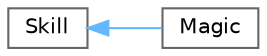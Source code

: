 digraph "Graphical Class Hierarchy"
{
 // LATEX_PDF_SIZE
  bgcolor="transparent";
  edge [fontname=Helvetica,fontsize=10,labelfontname=Helvetica,labelfontsize=10];
  node [fontname=Helvetica,fontsize=10,shape=box,height=0.2,width=0.4];
  rankdir="LR";
  Node0 [id="Node000000",label="Skill",height=0.2,width=0.4,color="grey40", fillcolor="white", style="filled",URL="$classSkill.html",tooltip="Base class for player skills and abilities."];
  Node0 -> Node1 [id="edge4_Node000000_Node000001",dir="back",color="steelblue1",style="solid",tooltip=" "];
  Node1 [id="Node000001",label="Magic",height=0.2,width=0.4,color="grey40", fillcolor="white", style="filled",URL="$classMagic.html",tooltip="Magic spells that inherit from Skill."];
}
